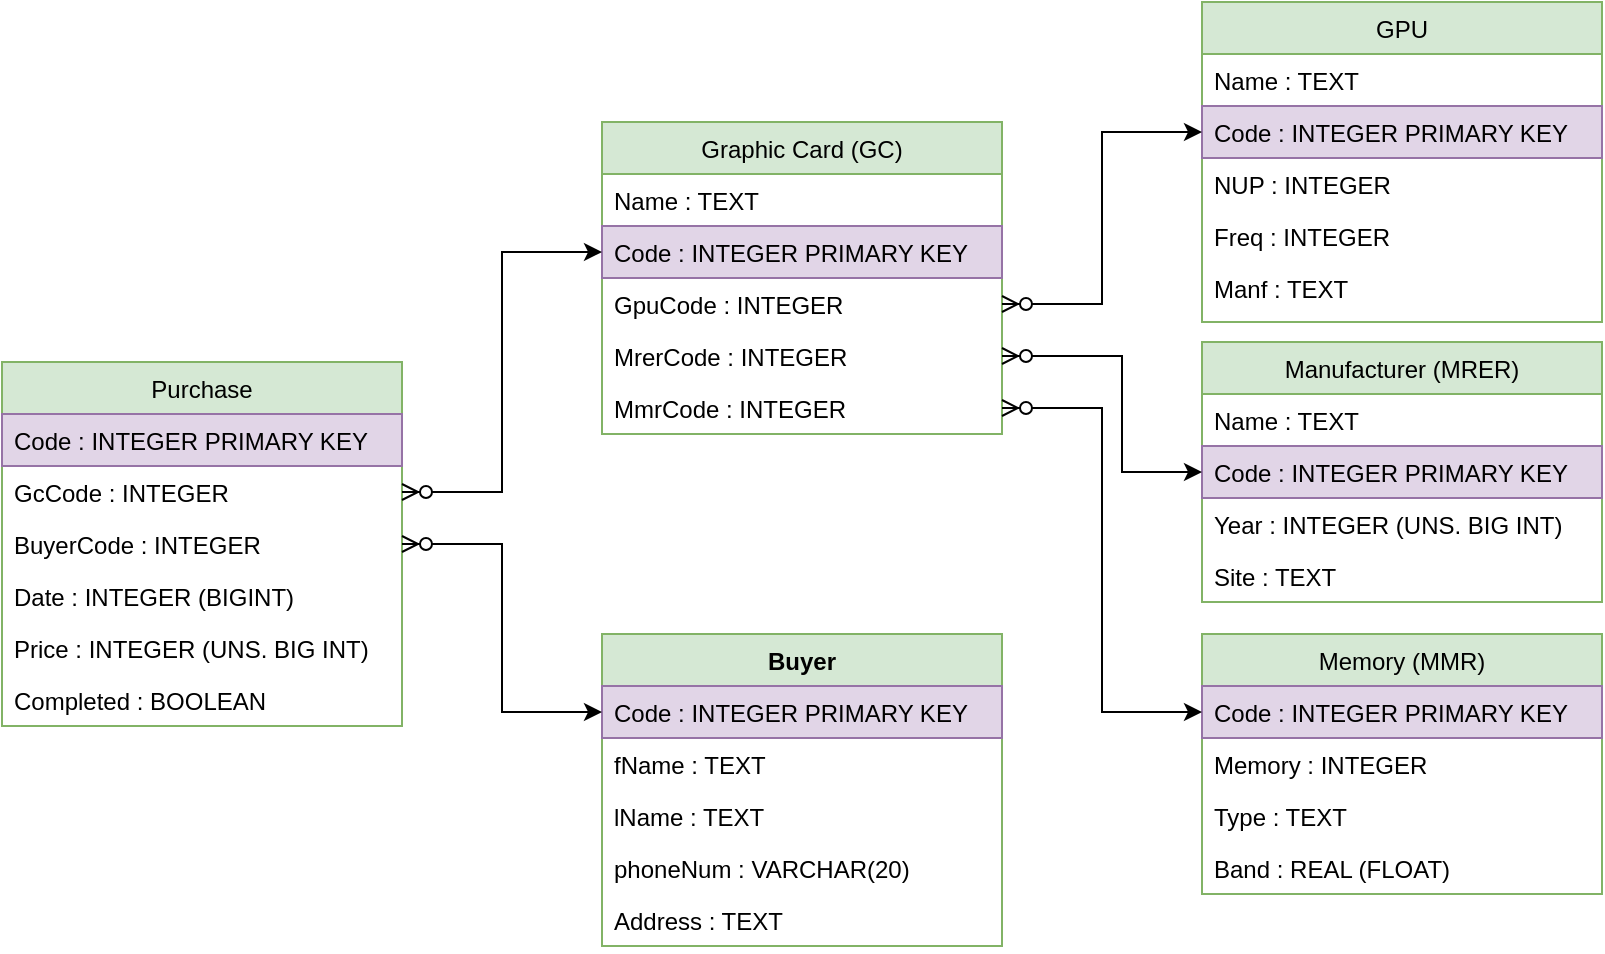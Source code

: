 <mxfile version="12.9.6" type="device"><diagram id="C5RBs43oDa-KdzZeNtuy" name="Page-1"><mxGraphModel dx="1422" dy="789" grid="1" gridSize="10" guides="1" tooltips="1" connect="1" arrows="1" fold="1" page="1" pageScale="1" pageWidth="827" pageHeight="1169" math="0" shadow="0"><root><mxCell id="WIyWlLk6GJQsqaUBKTNV-0"/><mxCell id="WIyWlLk6GJQsqaUBKTNV-1" parent="WIyWlLk6GJQsqaUBKTNV-0"/><mxCell id="NQN5-RSGLUVEFfZa3DDD-33" value="Memory (MMR)" style="swimlane;fontStyle=0;childLayout=stackLayout;horizontal=1;startSize=26;fillColor=#d5e8d4;horizontalStack=0;resizeParent=1;resizeParentMax=0;resizeLast=0;collapsible=1;marginBottom=0;strokeColor=#82b366;" parent="WIyWlLk6GJQsqaUBKTNV-1" vertex="1"><mxGeometry x="620" y="336" width="200" height="130" as="geometry"/></mxCell><mxCell id="NQN5-RSGLUVEFfZa3DDD-34" value="Code : INTEGER PRIMARY KEY" style="text;strokeColor=#9673a6;fillColor=#e1d5e7;align=left;verticalAlign=top;spacingLeft=4;spacingRight=4;overflow=hidden;rotatable=0;points=[[0,0.5],[1,0.5]];portConstraint=eastwest;" parent="NQN5-RSGLUVEFfZa3DDD-33" vertex="1"><mxGeometry y="26" width="200" height="26" as="geometry"/></mxCell><mxCell id="NQN5-RSGLUVEFfZa3DDD-35" value="Memory : INTEGER" style="text;strokeColor=none;fillColor=none;align=left;verticalAlign=top;spacingLeft=4;spacingRight=4;overflow=hidden;rotatable=0;points=[[0,0.5],[1,0.5]];portConstraint=eastwest;" parent="NQN5-RSGLUVEFfZa3DDD-33" vertex="1"><mxGeometry y="52" width="200" height="26" as="geometry"/></mxCell><mxCell id="NQN5-RSGLUVEFfZa3DDD-36" value="Type : TEXT" style="text;strokeColor=none;fillColor=none;align=left;verticalAlign=top;spacingLeft=4;spacingRight=4;overflow=hidden;rotatable=0;points=[[0,0.5],[1,0.5]];portConstraint=eastwest;" parent="NQN5-RSGLUVEFfZa3DDD-33" vertex="1"><mxGeometry y="78" width="200" height="26" as="geometry"/></mxCell><mxCell id="NQN5-RSGLUVEFfZa3DDD-37" value="Band : REAL (FLOAT)" style="text;strokeColor=none;fillColor=none;align=left;verticalAlign=top;spacingLeft=4;spacingRight=4;overflow=hidden;rotatable=0;points=[[0,0.5],[1,0.5]];portConstraint=eastwest;" parent="NQN5-RSGLUVEFfZa3DDD-33" vertex="1"><mxGeometry y="104" width="200" height="26" as="geometry"/></mxCell><mxCell id="NQN5-RSGLUVEFfZa3DDD-25" value="Manufacturer (MRER)" style="swimlane;fontStyle=0;childLayout=stackLayout;horizontal=1;startSize=26;fillColor=#d5e8d4;horizontalStack=0;resizeParent=1;resizeParentMax=0;resizeLast=0;collapsible=1;marginBottom=0;strokeColor=#82b366;" parent="WIyWlLk6GJQsqaUBKTNV-1" vertex="1"><mxGeometry x="620" y="190" width="200" height="130" as="geometry"/></mxCell><mxCell id="NQN5-RSGLUVEFfZa3DDD-26" value="Name : TEXT" style="text;strokeColor=none;fillColor=none;align=left;verticalAlign=top;spacingLeft=4;spacingRight=4;overflow=hidden;rotatable=0;points=[[0,0.5],[1,0.5]];portConstraint=eastwest;" parent="NQN5-RSGLUVEFfZa3DDD-25" vertex="1"><mxGeometry y="26" width="200" height="26" as="geometry"/></mxCell><mxCell id="NQN5-RSGLUVEFfZa3DDD-27" value="Code : INTEGER PRIMARY KEY" style="text;strokeColor=#9673a6;fillColor=#e1d5e7;align=left;verticalAlign=top;spacingLeft=4;spacingRight=4;overflow=hidden;rotatable=0;points=[[0,0.5],[1,0.5]];portConstraint=eastwest;" parent="NQN5-RSGLUVEFfZa3DDD-25" vertex="1"><mxGeometry y="52" width="200" height="26" as="geometry"/></mxCell><mxCell id="NQN5-RSGLUVEFfZa3DDD-28" value="Year : INTEGER (UNS. BIG INT)" style="text;strokeColor=none;fillColor=none;align=left;verticalAlign=top;spacingLeft=4;spacingRight=4;overflow=hidden;rotatable=0;points=[[0,0.5],[1,0.5]];portConstraint=eastwest;" parent="NQN5-RSGLUVEFfZa3DDD-25" vertex="1"><mxGeometry y="78" width="200" height="26" as="geometry"/></mxCell><mxCell id="NQN5-RSGLUVEFfZa3DDD-29" value="Site : TEXT" style="text;strokeColor=none;fillColor=none;align=left;verticalAlign=top;spacingLeft=4;spacingRight=4;overflow=hidden;rotatable=0;points=[[0,0.5],[1,0.5]];portConstraint=eastwest;" parent="NQN5-RSGLUVEFfZa3DDD-25" vertex="1"><mxGeometry y="104" width="200" height="26" as="geometry"/></mxCell><mxCell id="NQN5-RSGLUVEFfZa3DDD-15" value="GPU" style="swimlane;fontStyle=0;childLayout=stackLayout;horizontal=1;startSize=26;fillColor=#d5e8d4;horizontalStack=0;resizeParent=1;resizeParentMax=0;resizeLast=0;collapsible=1;marginBottom=0;strokeColor=#82b366;" parent="WIyWlLk6GJQsqaUBKTNV-1" vertex="1"><mxGeometry x="620" y="20" width="200" height="160" as="geometry"/></mxCell><mxCell id="NQN5-RSGLUVEFfZa3DDD-16" value="Name : TEXT" style="text;strokeColor=none;fillColor=none;align=left;verticalAlign=top;spacingLeft=4;spacingRight=4;overflow=hidden;rotatable=0;points=[[0,0.5],[1,0.5]];portConstraint=eastwest;" parent="NQN5-RSGLUVEFfZa3DDD-15" vertex="1"><mxGeometry y="26" width="200" height="26" as="geometry"/></mxCell><mxCell id="NQN5-RSGLUVEFfZa3DDD-17" value="Code : INTEGER PRIMARY KEY" style="text;strokeColor=#9673a6;fillColor=#e1d5e7;align=left;verticalAlign=top;spacingLeft=4;spacingRight=4;overflow=hidden;rotatable=0;points=[[0,0.5],[1,0.5]];portConstraint=eastwest;" parent="NQN5-RSGLUVEFfZa3DDD-15" vertex="1"><mxGeometry y="52" width="200" height="26" as="geometry"/></mxCell><mxCell id="NQN5-RSGLUVEFfZa3DDD-18" value="NUP : INTEGER" style="text;strokeColor=none;fillColor=none;align=left;verticalAlign=top;spacingLeft=4;spacingRight=4;overflow=hidden;rotatable=0;points=[[0,0.5],[1,0.5]];portConstraint=eastwest;" parent="NQN5-RSGLUVEFfZa3DDD-15" vertex="1"><mxGeometry y="78" width="200" height="26" as="geometry"/></mxCell><mxCell id="NQN5-RSGLUVEFfZa3DDD-19" value="Freq : INTEGER" style="text;strokeColor=none;fillColor=none;align=left;verticalAlign=top;spacingLeft=4;spacingRight=4;overflow=hidden;rotatable=0;points=[[0,0.5],[1,0.5]];portConstraint=eastwest;" parent="NQN5-RSGLUVEFfZa3DDD-15" vertex="1"><mxGeometry y="104" width="200" height="26" as="geometry"/></mxCell><mxCell id="NQN5-RSGLUVEFfZa3DDD-24" value="Manf : TEXT" style="text;strokeColor=none;fillColor=none;align=left;verticalAlign=top;spacingLeft=4;spacingRight=4;overflow=hidden;rotatable=0;points=[[0,0.5],[1,0.5]];portConstraint=eastwest;" parent="NQN5-RSGLUVEFfZa3DDD-15" vertex="1"><mxGeometry y="130" width="200" height="30" as="geometry"/></mxCell><mxCell id="NQN5-RSGLUVEFfZa3DDD-38" value="Graphic Card (GC)" style="swimlane;fontStyle=0;childLayout=stackLayout;horizontal=1;startSize=26;fillColor=#d5e8d4;horizontalStack=0;resizeParent=1;resizeParentMax=0;resizeLast=0;collapsible=1;marginBottom=0;strokeColor=#82b366;" parent="WIyWlLk6GJQsqaUBKTNV-1" vertex="1"><mxGeometry x="320" y="80" width="200" height="156" as="geometry"/></mxCell><mxCell id="NQN5-RSGLUVEFfZa3DDD-39" value="Name : TEXT" style="text;strokeColor=none;fillColor=none;align=left;verticalAlign=top;spacingLeft=4;spacingRight=4;overflow=hidden;rotatable=0;points=[[0,0.5],[1,0.5]];portConstraint=eastwest;" parent="NQN5-RSGLUVEFfZa3DDD-38" vertex="1"><mxGeometry y="26" width="200" height="26" as="geometry"/></mxCell><mxCell id="NQN5-RSGLUVEFfZa3DDD-40" value="Code : INTEGER PRIMARY KEY" style="text;strokeColor=#9673a6;fillColor=#e1d5e7;align=left;verticalAlign=top;spacingLeft=4;spacingRight=4;overflow=hidden;rotatable=0;points=[[0,0.5],[1,0.5]];portConstraint=eastwest;" parent="NQN5-RSGLUVEFfZa3DDD-38" vertex="1"><mxGeometry y="52" width="200" height="26" as="geometry"/></mxCell><mxCell id="NQN5-RSGLUVEFfZa3DDD-43" value="GpuCode : INTEGER" style="text;strokeColor=none;fillColor=none;align=left;verticalAlign=top;spacingLeft=4;spacingRight=4;overflow=hidden;rotatable=0;points=[[0,0.5],[1,0.5]];portConstraint=eastwest;" parent="NQN5-RSGLUVEFfZa3DDD-38" vertex="1"><mxGeometry y="78" width="200" height="26" as="geometry"/></mxCell><mxCell id="NQN5-RSGLUVEFfZa3DDD-41" value="MrerCode : INTEGER" style="text;strokeColor=none;fillColor=none;align=left;verticalAlign=top;spacingLeft=4;spacingRight=4;overflow=hidden;rotatable=0;points=[[0,0.5],[1,0.5]];portConstraint=eastwest;" parent="NQN5-RSGLUVEFfZa3DDD-38" vertex="1"><mxGeometry y="104" width="200" height="26" as="geometry"/></mxCell><mxCell id="NQN5-RSGLUVEFfZa3DDD-42" value="MmrCode : INTEGER" style="text;strokeColor=none;fillColor=none;align=left;verticalAlign=top;spacingLeft=4;spacingRight=4;overflow=hidden;rotatable=0;points=[[0,0.5],[1,0.5]];portConstraint=eastwest;" parent="NQN5-RSGLUVEFfZa3DDD-38" vertex="1"><mxGeometry y="130" width="200" height="26" as="geometry"/></mxCell><mxCell id="P7b5qSCkiB2HVdl2s3_C-4" value="Buyer" style="swimlane;fontStyle=1;align=center;verticalAlign=top;childLayout=stackLayout;horizontal=1;startSize=26;horizontalStack=0;resizeParent=1;resizeParentMax=0;resizeLast=0;collapsible=1;marginBottom=0;fillColor=#d5e8d4;strokeColor=#82b366;" vertex="1" parent="WIyWlLk6GJQsqaUBKTNV-1"><mxGeometry x="320" y="336" width="200" height="156" as="geometry"/></mxCell><mxCell id="P7b5qSCkiB2HVdl2s3_C-24" value="Code : INTEGER PRIMARY KEY" style="text;strokeColor=#9673a6;fillColor=#e1d5e7;align=left;verticalAlign=top;spacingLeft=4;spacingRight=4;overflow=hidden;rotatable=0;points=[[0,0.5],[1,0.5]];portConstraint=eastwest;" vertex="1" parent="P7b5qSCkiB2HVdl2s3_C-4"><mxGeometry y="26" width="200" height="26" as="geometry"/></mxCell><mxCell id="P7b5qSCkiB2HVdl2s3_C-5" value="fName : TEXT" style="text;strokeColor=none;fillColor=none;align=left;verticalAlign=top;spacingLeft=4;spacingRight=4;overflow=hidden;rotatable=0;points=[[0,0.5],[1,0.5]];portConstraint=eastwest;" vertex="1" parent="P7b5qSCkiB2HVdl2s3_C-4"><mxGeometry y="52" width="200" height="26" as="geometry"/></mxCell><mxCell id="P7b5qSCkiB2HVdl2s3_C-22" value="lName : TEXT" style="text;strokeColor=none;fillColor=none;align=left;verticalAlign=top;spacingLeft=4;spacingRight=4;overflow=hidden;rotatable=0;points=[[0,0.5],[1,0.5]];portConstraint=eastwest;" vertex="1" parent="P7b5qSCkiB2HVdl2s3_C-4"><mxGeometry y="78" width="200" height="26" as="geometry"/></mxCell><mxCell id="P7b5qSCkiB2HVdl2s3_C-26" value="phoneNum : VARCHAR(20)" style="text;strokeColor=none;fillColor=none;align=left;verticalAlign=top;spacingLeft=4;spacingRight=4;overflow=hidden;rotatable=0;points=[[0,0.5],[1,0.5]];portConstraint=eastwest;" vertex="1" parent="P7b5qSCkiB2HVdl2s3_C-4"><mxGeometry y="104" width="200" height="26" as="geometry"/></mxCell><mxCell id="P7b5qSCkiB2HVdl2s3_C-27" value="Address : TEXT" style="text;strokeColor=none;fillColor=none;align=left;verticalAlign=top;spacingLeft=4;spacingRight=4;overflow=hidden;rotatable=0;points=[[0,0.5],[1,0.5]];portConstraint=eastwest;" vertex="1" parent="P7b5qSCkiB2HVdl2s3_C-4"><mxGeometry y="130" width="200" height="26" as="geometry"/></mxCell><mxCell id="P7b5qSCkiB2HVdl2s3_C-0" value="Purchase" style="swimlane;fontStyle=0;childLayout=stackLayout;horizontal=1;startSize=26;fillColor=#d5e8d4;horizontalStack=0;resizeParent=1;resizeParentMax=0;resizeLast=0;collapsible=1;marginBottom=0;strokeColor=#82b366;" vertex="1" parent="WIyWlLk6GJQsqaUBKTNV-1"><mxGeometry x="20" y="200" width="200" height="182" as="geometry"/></mxCell><mxCell id="P7b5qSCkiB2HVdl2s3_C-8" value="Code : INTEGER PRIMARY KEY" style="text;strokeColor=#9673a6;fillColor=#e1d5e7;align=left;verticalAlign=top;spacingLeft=4;spacingRight=4;overflow=hidden;rotatable=0;points=[[0,0.5],[1,0.5]];portConstraint=eastwest;" vertex="1" parent="P7b5qSCkiB2HVdl2s3_C-0"><mxGeometry y="26" width="200" height="26" as="geometry"/></mxCell><mxCell id="P7b5qSCkiB2HVdl2s3_C-9" value="GcCode : INTEGER" style="text;strokeColor=none;fillColor=none;align=left;verticalAlign=top;spacingLeft=4;spacingRight=4;overflow=hidden;rotatable=0;points=[[0,0.5],[1,0.5]];portConstraint=eastwest;" vertex="1" parent="P7b5qSCkiB2HVdl2s3_C-0"><mxGeometry y="52" width="200" height="26" as="geometry"/></mxCell><mxCell id="P7b5qSCkiB2HVdl2s3_C-3" value="BuyerCode : INTEGER" style="text;strokeColor=none;fillColor=none;align=left;verticalAlign=top;spacingLeft=4;spacingRight=4;overflow=hidden;rotatable=0;points=[[0,0.5],[1,0.5]];portConstraint=eastwest;" vertex="1" parent="P7b5qSCkiB2HVdl2s3_C-0"><mxGeometry y="78" width="200" height="26" as="geometry"/></mxCell><mxCell id="P7b5qSCkiB2HVdl2s3_C-12" value="Date : INTEGER (BIGINT)" style="text;strokeColor=none;fillColor=none;align=left;verticalAlign=top;spacingLeft=4;spacingRight=4;overflow=hidden;rotatable=0;points=[[0,0.5],[1,0.5]];portConstraint=eastwest;" vertex="1" parent="P7b5qSCkiB2HVdl2s3_C-0"><mxGeometry y="104" width="200" height="26" as="geometry"/></mxCell><mxCell id="P7b5qSCkiB2HVdl2s3_C-20" value="Price : INTEGER (UNS. BIG INT)" style="text;strokeColor=none;fillColor=none;align=left;verticalAlign=top;spacingLeft=4;spacingRight=4;overflow=hidden;rotatable=0;points=[[0,0.5],[1,0.5]];portConstraint=eastwest;" vertex="1" parent="P7b5qSCkiB2HVdl2s3_C-0"><mxGeometry y="130" width="200" height="26" as="geometry"/></mxCell><mxCell id="P7b5qSCkiB2HVdl2s3_C-21" value="Completed : BOOLEAN" style="text;strokeColor=none;fillColor=none;align=left;verticalAlign=top;spacingLeft=4;spacingRight=4;overflow=hidden;rotatable=0;points=[[0,0.5],[1,0.5]];portConstraint=eastwest;" vertex="1" parent="P7b5qSCkiB2HVdl2s3_C-0"><mxGeometry y="156" width="200" height="26" as="geometry"/></mxCell><mxCell id="P7b5qSCkiB2HVdl2s3_C-15" style="edgeStyle=orthogonalEdgeStyle;rounded=0;orthogonalLoop=1;jettySize=auto;html=1;entryX=0;entryY=0.5;entryDx=0;entryDy=0;startArrow=ERzeroToMany;startFill=1;" edge="1" parent="WIyWlLk6GJQsqaUBKTNV-1" source="P7b5qSCkiB2HVdl2s3_C-9" target="NQN5-RSGLUVEFfZa3DDD-40"><mxGeometry relative="1" as="geometry"/></mxCell><mxCell id="P7b5qSCkiB2HVdl2s3_C-17" style="edgeStyle=orthogonalEdgeStyle;rounded=0;orthogonalLoop=1;jettySize=auto;html=1;startArrow=ERzeroToMany;startFill=1;" edge="1" parent="WIyWlLk6GJQsqaUBKTNV-1" source="NQN5-RSGLUVEFfZa3DDD-42" target="NQN5-RSGLUVEFfZa3DDD-34"><mxGeometry relative="1" as="geometry"/></mxCell><mxCell id="P7b5qSCkiB2HVdl2s3_C-18" style="edgeStyle=orthogonalEdgeStyle;rounded=0;orthogonalLoop=1;jettySize=auto;html=1;startArrow=ERzeroToMany;startFill=1;" edge="1" parent="WIyWlLk6GJQsqaUBKTNV-1" source="NQN5-RSGLUVEFfZa3DDD-41" target="NQN5-RSGLUVEFfZa3DDD-27"><mxGeometry relative="1" as="geometry"><Array as="points"><mxPoint x="580" y="197"/><mxPoint x="580" y="255"/></Array></mxGeometry></mxCell><mxCell id="P7b5qSCkiB2HVdl2s3_C-19" style="edgeStyle=orthogonalEdgeStyle;rounded=0;orthogonalLoop=1;jettySize=auto;html=1;startArrow=ERzeroToMany;startFill=1;" edge="1" parent="WIyWlLk6GJQsqaUBKTNV-1" source="NQN5-RSGLUVEFfZa3DDD-43" target="NQN5-RSGLUVEFfZa3DDD-17"><mxGeometry relative="1" as="geometry"/></mxCell><mxCell id="P7b5qSCkiB2HVdl2s3_C-25" style="edgeStyle=orthogonalEdgeStyle;rounded=0;orthogonalLoop=1;jettySize=auto;html=1;startArrow=ERzeroToMany;startFill=1;" edge="1" parent="WIyWlLk6GJQsqaUBKTNV-1" source="P7b5qSCkiB2HVdl2s3_C-3" target="P7b5qSCkiB2HVdl2s3_C-24"><mxGeometry relative="1" as="geometry"/></mxCell></root></mxGraphModel></diagram></mxfile>